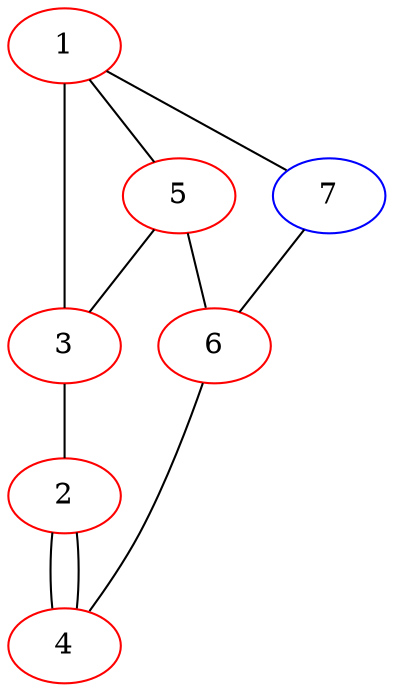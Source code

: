 graph {
  1 -- 3 [weight=3];
  3 -- 2 [weight=2];
  2 -- 4 -- 2;
  1 -- 5 -- 3;
  5 -- 6;
  6 -- 4;
  1 -- 7;
  6 -- 7;

  {
    rank="same";
    5;
    7;

  }

  1 [color="red"];
  2 [color="red"];
  3 [color="red"];
  4 [color="red"];
  5 [color="red"];
  6 [color="red"];
  7 [color="blue"];

}
